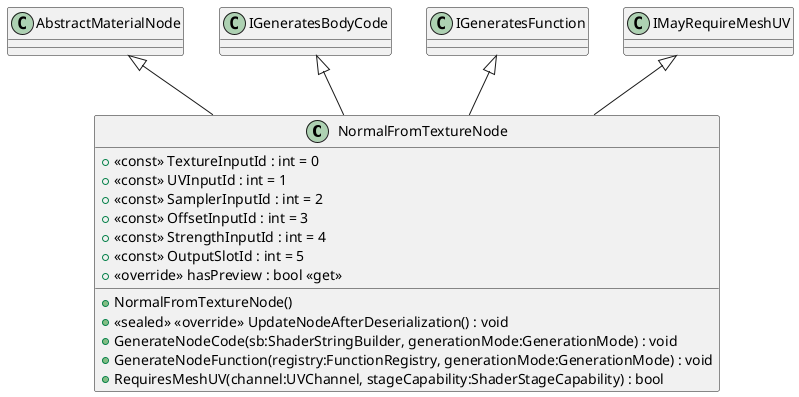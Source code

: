 @startuml
class NormalFromTextureNode {
    + <<const>> TextureInputId : int = 0
    + <<const>> UVInputId : int = 1
    + <<const>> SamplerInputId : int = 2
    + <<const>> OffsetInputId : int = 3
    + <<const>> StrengthInputId : int = 4
    + <<const>> OutputSlotId : int = 5
    + NormalFromTextureNode()
    + <<override>> hasPreview : bool <<get>>
    + <<sealed>> <<override>> UpdateNodeAfterDeserialization() : void
    + GenerateNodeCode(sb:ShaderStringBuilder, generationMode:GenerationMode) : void
    + GenerateNodeFunction(registry:FunctionRegistry, generationMode:GenerationMode) : void
    + RequiresMeshUV(channel:UVChannel, stageCapability:ShaderStageCapability) : bool
}
AbstractMaterialNode <|-- NormalFromTextureNode
IGeneratesBodyCode <|-- NormalFromTextureNode
IGeneratesFunction <|-- NormalFromTextureNode
IMayRequireMeshUV <|-- NormalFromTextureNode
@enduml
